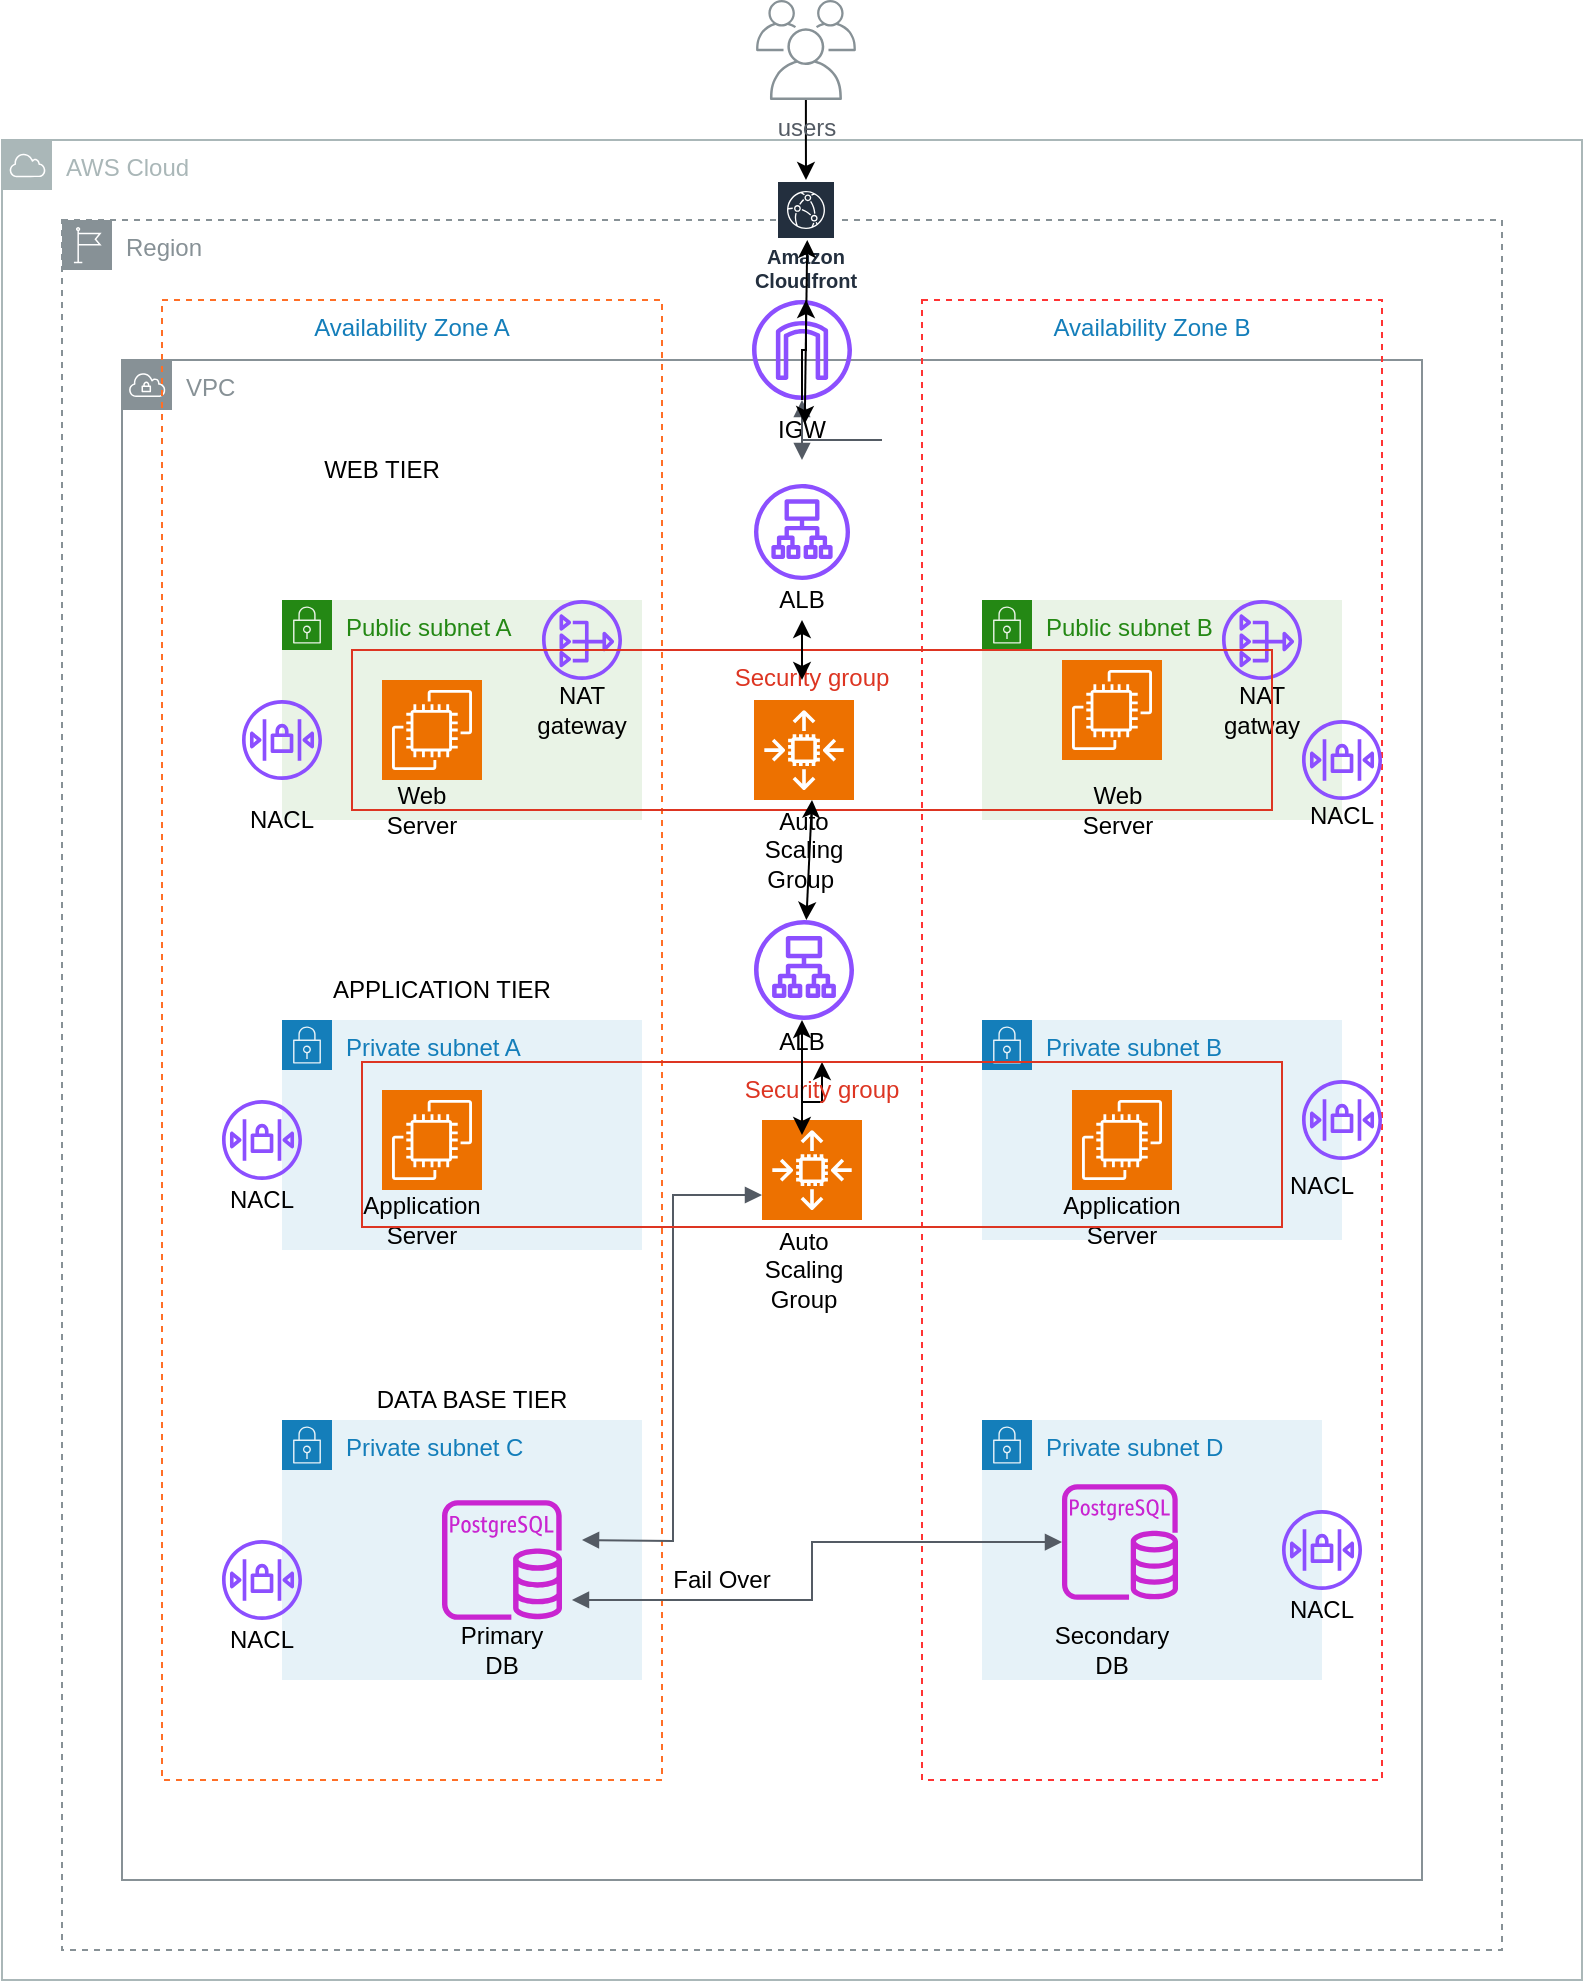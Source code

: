 <mxfile version="22.0.2" type="device">
  <diagram name="Page-1" id="oe0Oz8KAUVIGNpBEa4e6">
    <mxGraphModel dx="880" dy="1632" grid="1" gridSize="10" guides="1" tooltips="1" connect="1" arrows="1" fold="1" page="1" pageScale="1" pageWidth="850" pageHeight="1100" math="0" shadow="0">
      <root>
        <mxCell id="0" />
        <mxCell id="1" parent="0" />
        <mxCell id="6js2c25mSyATxY6CSt37-72" value="VPC" style="sketch=0;outlineConnect=0;gradientColor=none;html=1;whiteSpace=wrap;fontSize=12;fontStyle=0;shape=mxgraph.aws4.group;grIcon=mxgraph.aws4.group_vpc;strokeColor=#879196;fillColor=none;verticalAlign=top;align=left;spacingLeft=30;fontColor=#879196;dashed=0;" vertex="1" parent="1">
          <mxGeometry x="100" y="150" width="650" height="760" as="geometry" />
        </mxCell>
        <mxCell id="6js2c25mSyATxY6CSt37-2" value="AWS Cloud" style="sketch=0;outlineConnect=0;gradientColor=none;html=1;whiteSpace=wrap;fontSize=12;fontStyle=0;shape=mxgraph.aws4.group;grIcon=mxgraph.aws4.group_aws_cloud;strokeColor=#AAB7B8;fillColor=none;verticalAlign=top;align=left;spacingLeft=30;fontColor=#AAB7B8;dashed=0;" vertex="1" parent="1">
          <mxGeometry x="40" y="40" width="790" height="920" as="geometry" />
        </mxCell>
        <mxCell id="6js2c25mSyATxY6CSt37-3" value="Region" style="sketch=0;outlineConnect=0;gradientColor=none;html=1;whiteSpace=wrap;fontSize=12;fontStyle=0;shape=mxgraph.aws4.group;grIcon=mxgraph.aws4.group_region;strokeColor=#879196;fillColor=none;verticalAlign=top;align=left;spacingLeft=30;fontColor=#879196;dashed=1;" vertex="1" parent="1">
          <mxGeometry x="70" y="80" width="720" height="865" as="geometry" />
        </mxCell>
        <mxCell id="6js2c25mSyATxY6CSt37-6" value="Availability Zone A" style="fillColor=none;strokeColor=#FF6E26;dashed=1;verticalAlign=top;fontStyle=0;fontColor=#147EBA;whiteSpace=wrap;html=1;" vertex="1" parent="1">
          <mxGeometry x="120" y="120" width="250" height="740" as="geometry" />
        </mxCell>
        <mxCell id="6js2c25mSyATxY6CSt37-7" value="Availability Zone B" style="fillColor=none;strokeColor=#FF3333;dashed=1;verticalAlign=top;fontStyle=0;fontColor=#147EBA;whiteSpace=wrap;html=1;" vertex="1" parent="1">
          <mxGeometry x="500" y="120" width="230" height="740" as="geometry" />
        </mxCell>
        <mxCell id="6js2c25mSyATxY6CSt37-8" value="Public subnet A" style="points=[[0,0],[0.25,0],[0.5,0],[0.75,0],[1,0],[1,0.25],[1,0.5],[1,0.75],[1,1],[0.75,1],[0.5,1],[0.25,1],[0,1],[0,0.75],[0,0.5],[0,0.25]];outlineConnect=0;gradientColor=none;html=1;whiteSpace=wrap;fontSize=12;fontStyle=0;container=1;pointerEvents=0;collapsible=0;recursiveResize=0;shape=mxgraph.aws4.group;grIcon=mxgraph.aws4.group_security_group;grStroke=0;strokeColor=#248814;fillColor=#E9F3E6;verticalAlign=top;align=left;spacingLeft=30;fontColor=#248814;dashed=0;" vertex="1" parent="1">
          <mxGeometry x="180" y="270" width="180" height="110" as="geometry" />
        </mxCell>
        <mxCell id="6js2c25mSyATxY6CSt37-27" value="" style="sketch=0;outlineConnect=0;fontColor=#232F3E;gradientColor=none;fillColor=#8C4FFF;strokeColor=none;dashed=0;verticalLabelPosition=bottom;verticalAlign=top;align=center;html=1;fontSize=12;fontStyle=0;aspect=fixed;pointerEvents=1;shape=mxgraph.aws4.network_access_control_list;" vertex="1" parent="6js2c25mSyATxY6CSt37-8">
          <mxGeometry x="-20" y="50" width="40" height="40" as="geometry" />
        </mxCell>
        <mxCell id="6js2c25mSyATxY6CSt37-42" value="Web Server" style="text;html=1;strokeColor=none;fillColor=none;align=center;verticalAlign=middle;whiteSpace=wrap;rounded=0;" vertex="1" parent="6js2c25mSyATxY6CSt37-8">
          <mxGeometry x="40" y="90" width="60" height="30" as="geometry" />
        </mxCell>
        <mxCell id="6js2c25mSyATxY6CSt37-45" value="NAT gateway" style="text;html=1;strokeColor=none;fillColor=none;align=center;verticalAlign=middle;whiteSpace=wrap;rounded=0;" vertex="1" parent="6js2c25mSyATxY6CSt37-8">
          <mxGeometry x="120" y="40" width="60" height="30" as="geometry" />
        </mxCell>
        <mxCell id="6js2c25mSyATxY6CSt37-25" value="" style="sketch=0;outlineConnect=0;fontColor=#232F3E;gradientColor=none;fillColor=#8C4FFF;strokeColor=none;dashed=0;verticalLabelPosition=bottom;verticalAlign=top;align=center;html=1;fontSize=12;fontStyle=0;aspect=fixed;pointerEvents=1;shape=mxgraph.aws4.nat_gateway;" vertex="1" parent="6js2c25mSyATxY6CSt37-8">
          <mxGeometry x="130" width="40" height="40" as="geometry" />
        </mxCell>
        <mxCell id="6js2c25mSyATxY6CSt37-9" value="Public subnet B" style="points=[[0,0],[0.25,0],[0.5,0],[0.75,0],[1,0],[1,0.25],[1,0.5],[1,0.75],[1,1],[0.75,1],[0.5,1],[0.25,1],[0,1],[0,0.75],[0,0.5],[0,0.25]];outlineConnect=0;gradientColor=none;html=1;whiteSpace=wrap;fontSize=12;fontStyle=0;container=1;pointerEvents=0;collapsible=0;recursiveResize=0;shape=mxgraph.aws4.group;grIcon=mxgraph.aws4.group_security_group;grStroke=0;strokeColor=#248814;fillColor=#E9F3E6;verticalAlign=top;align=left;spacingLeft=30;fontColor=#248814;dashed=0;" vertex="1" parent="1">
          <mxGeometry x="530" y="270" width="180" height="110" as="geometry" />
        </mxCell>
        <mxCell id="6js2c25mSyATxY6CSt37-15" value="" style="sketch=0;points=[[0,0,0],[0.25,0,0],[0.5,0,0],[0.75,0,0],[1,0,0],[0,1,0],[0.25,1,0],[0.5,1,0],[0.75,1,0],[1,1,0],[0,0.25,0],[0,0.5,0],[0,0.75,0],[1,0.25,0],[1,0.5,0],[1,0.75,0]];outlineConnect=0;fontColor=#232F3E;fillColor=#ED7100;strokeColor=#ffffff;dashed=0;verticalLabelPosition=bottom;verticalAlign=top;align=center;html=1;fontSize=12;fontStyle=0;aspect=fixed;shape=mxgraph.aws4.resourceIcon;resIcon=mxgraph.aws4.ec2;" vertex="1" parent="6js2c25mSyATxY6CSt37-9">
          <mxGeometry x="40" y="30" width="50" height="50" as="geometry" />
        </mxCell>
        <mxCell id="6js2c25mSyATxY6CSt37-26" value="" style="sketch=0;outlineConnect=0;fontColor=#232F3E;gradientColor=none;fillColor=#8C4FFF;strokeColor=none;dashed=0;verticalLabelPosition=bottom;verticalAlign=top;align=center;html=1;fontSize=12;fontStyle=0;aspect=fixed;pointerEvents=1;shape=mxgraph.aws4.nat_gateway;" vertex="1" parent="6js2c25mSyATxY6CSt37-9">
          <mxGeometry x="120" width="40" height="40" as="geometry" />
        </mxCell>
        <mxCell id="6js2c25mSyATxY6CSt37-46" value="NAT gatway" style="text;html=1;strokeColor=none;fillColor=none;align=center;verticalAlign=middle;whiteSpace=wrap;rounded=0;" vertex="1" parent="6js2c25mSyATxY6CSt37-9">
          <mxGeometry x="110" y="40" width="60" height="30" as="geometry" />
        </mxCell>
        <mxCell id="6js2c25mSyATxY6CSt37-10" value="Private subnet A" style="points=[[0,0],[0.25,0],[0.5,0],[0.75,0],[1,0],[1,0.25],[1,0.5],[1,0.75],[1,1],[0.75,1],[0.5,1],[0.25,1],[0,1],[0,0.75],[0,0.5],[0,0.25]];outlineConnect=0;gradientColor=none;html=1;whiteSpace=wrap;fontSize=12;fontStyle=0;container=1;pointerEvents=0;collapsible=0;recursiveResize=0;shape=mxgraph.aws4.group;grIcon=mxgraph.aws4.group_security_group;grStroke=0;strokeColor=#147EBA;fillColor=#E6F2F8;verticalAlign=top;align=left;spacingLeft=30;fontColor=#147EBA;dashed=0;" vertex="1" parent="1">
          <mxGeometry x="180" y="480" width="180" height="115" as="geometry" />
        </mxCell>
        <mxCell id="6js2c25mSyATxY6CSt37-70" value="Application Server" style="text;html=1;strokeColor=none;fillColor=none;align=center;verticalAlign=middle;whiteSpace=wrap;rounded=0;" vertex="1" parent="6js2c25mSyATxY6CSt37-10">
          <mxGeometry x="40" y="85" width="60" height="30" as="geometry" />
        </mxCell>
        <mxCell id="6js2c25mSyATxY6CSt37-11" value="Private subnet B" style="points=[[0,0],[0.25,0],[0.5,0],[0.75,0],[1,0],[1,0.25],[1,0.5],[1,0.75],[1,1],[0.75,1],[0.5,1],[0.25,1],[0,1],[0,0.75],[0,0.5],[0,0.25]];outlineConnect=0;gradientColor=none;html=1;whiteSpace=wrap;fontSize=12;fontStyle=0;container=1;pointerEvents=0;collapsible=0;recursiveResize=0;shape=mxgraph.aws4.group;grIcon=mxgraph.aws4.group_security_group;grStroke=0;strokeColor=#147EBA;fillColor=#E6F2F8;verticalAlign=top;align=left;spacingLeft=30;fontColor=#147EBA;dashed=0;" vertex="1" parent="1">
          <mxGeometry x="530" y="480" width="180" height="110" as="geometry" />
        </mxCell>
        <mxCell id="6js2c25mSyATxY6CSt37-17" value="" style="sketch=0;points=[[0,0,0],[0.25,0,0],[0.5,0,0],[0.75,0,0],[1,0,0],[0,1,0],[0.25,1,0],[0.5,1,0],[0.75,1,0],[1,1,0],[0,0.25,0],[0,0.5,0],[0,0.75,0],[1,0.25,0],[1,0.5,0],[1,0.75,0]];outlineConnect=0;fontColor=#232F3E;fillColor=#ED7100;strokeColor=#ffffff;dashed=0;verticalLabelPosition=bottom;verticalAlign=top;align=center;html=1;fontSize=12;fontStyle=0;aspect=fixed;shape=mxgraph.aws4.resourceIcon;resIcon=mxgraph.aws4.ec2;" vertex="1" parent="6js2c25mSyATxY6CSt37-11">
          <mxGeometry x="45" y="35" width="50" height="50" as="geometry" />
        </mxCell>
        <mxCell id="6js2c25mSyATxY6CSt37-12" value="Private subnet C" style="points=[[0,0],[0.25,0],[0.5,0],[0.75,0],[1,0],[1,0.25],[1,0.5],[1,0.75],[1,1],[0.75,1],[0.5,1],[0.25,1],[0,1],[0,0.75],[0,0.5],[0,0.25]];outlineConnect=0;gradientColor=none;html=1;whiteSpace=wrap;fontSize=12;fontStyle=0;container=1;pointerEvents=0;collapsible=0;recursiveResize=0;shape=mxgraph.aws4.group;grIcon=mxgraph.aws4.group_security_group;grStroke=0;strokeColor=#147EBA;fillColor=#E6F2F8;verticalAlign=top;align=left;spacingLeft=30;fontColor=#147EBA;dashed=0;" vertex="1" parent="1">
          <mxGeometry x="180" y="680" width="180" height="130" as="geometry" />
        </mxCell>
        <mxCell id="6js2c25mSyATxY6CSt37-18" value="" style="sketch=0;outlineConnect=0;fontColor=#232F3E;gradientColor=none;fillColor=#C925D1;strokeColor=none;dashed=0;verticalLabelPosition=bottom;verticalAlign=top;align=center;html=1;fontSize=12;fontStyle=0;aspect=fixed;pointerEvents=1;shape=mxgraph.aws4.rds_postgresql_instance;" vertex="1" parent="6js2c25mSyATxY6CSt37-12">
          <mxGeometry x="80" y="40" width="60" height="60" as="geometry" />
        </mxCell>
        <mxCell id="6js2c25mSyATxY6CSt37-66" value="Primary DB" style="text;html=1;strokeColor=none;fillColor=none;align=center;verticalAlign=middle;whiteSpace=wrap;rounded=0;" vertex="1" parent="6js2c25mSyATxY6CSt37-12">
          <mxGeometry x="80" y="100" width="60" height="30" as="geometry" />
        </mxCell>
        <mxCell id="6js2c25mSyATxY6CSt37-13" value="Private subnet D" style="points=[[0,0],[0.25,0],[0.5,0],[0.75,0],[1,0],[1,0.25],[1,0.5],[1,0.75],[1,1],[0.75,1],[0.5,1],[0.25,1],[0,1],[0,0.75],[0,0.5],[0,0.25]];outlineConnect=0;gradientColor=none;html=1;whiteSpace=wrap;fontSize=12;fontStyle=0;container=1;pointerEvents=0;collapsible=0;recursiveResize=0;shape=mxgraph.aws4.group;grIcon=mxgraph.aws4.group_security_group;grStroke=0;strokeColor=#147EBA;fillColor=#E6F2F8;verticalAlign=top;align=left;spacingLeft=30;fontColor=#147EBA;dashed=0;" vertex="1" parent="1">
          <mxGeometry x="530" y="680" width="170" height="130" as="geometry" />
        </mxCell>
        <mxCell id="6js2c25mSyATxY6CSt37-67" value="Secondary DB" style="text;html=1;strokeColor=none;fillColor=none;align=center;verticalAlign=middle;whiteSpace=wrap;rounded=0;" vertex="1" parent="6js2c25mSyATxY6CSt37-13">
          <mxGeometry x="35" y="100" width="60" height="30" as="geometry" />
        </mxCell>
        <mxCell id="6js2c25mSyATxY6CSt37-14" value="" style="sketch=0;points=[[0,0,0],[0.25,0,0],[0.5,0,0],[0.75,0,0],[1,0,0],[0,1,0],[0.25,1,0],[0.5,1,0],[0.75,1,0],[1,1,0],[0,0.25,0],[0,0.5,0],[0,0.75,0],[1,0.25,0],[1,0.5,0],[1,0.75,0]];outlineConnect=0;fontColor=#232F3E;fillColor=#ED7100;strokeColor=#ffffff;dashed=0;verticalLabelPosition=bottom;verticalAlign=top;align=center;html=1;fontSize=12;fontStyle=0;aspect=fixed;shape=mxgraph.aws4.resourceIcon;resIcon=mxgraph.aws4.ec2;" vertex="1" parent="1">
          <mxGeometry x="230" y="310" width="50" height="50" as="geometry" />
        </mxCell>
        <mxCell id="6js2c25mSyATxY6CSt37-16" value="" style="sketch=0;points=[[0,0,0],[0.25,0,0],[0.5,0,0],[0.75,0,0],[1,0,0],[0,1,0],[0.25,1,0],[0.5,1,0],[0.75,1,0],[1,1,0],[0,0.25,0],[0,0.5,0],[0,0.75,0],[1,0.25,0],[1,0.5,0],[1,0.75,0]];outlineConnect=0;fontColor=#232F3E;fillColor=#ED7100;strokeColor=#ffffff;dashed=0;verticalLabelPosition=bottom;verticalAlign=top;align=center;html=1;fontSize=12;fontStyle=0;aspect=fixed;shape=mxgraph.aws4.resourceIcon;resIcon=mxgraph.aws4.ec2;" vertex="1" parent="1">
          <mxGeometry x="230" y="515" width="50" height="50" as="geometry" />
        </mxCell>
        <mxCell id="6js2c25mSyATxY6CSt37-20" value="" style="sketch=0;outlineConnect=0;fontColor=#232F3E;gradientColor=none;fillColor=#C925D1;strokeColor=none;dashed=0;verticalLabelPosition=bottom;verticalAlign=top;align=center;html=1;fontSize=12;fontStyle=0;aspect=fixed;pointerEvents=1;shape=mxgraph.aws4.rds_postgresql_instance;" vertex="1" parent="1">
          <mxGeometry x="570" y="712" width="58" height="58" as="geometry" />
        </mxCell>
        <mxCell id="6js2c25mSyATxY6CSt37-112" style="edgeStyle=orthogonalEdgeStyle;rounded=0;orthogonalLoop=1;jettySize=auto;html=1;" edge="1" parent="1" source="6js2c25mSyATxY6CSt37-23">
          <mxGeometry relative="1" as="geometry">
            <mxPoint x="450" y="110" as="targetPoint" />
          </mxGeometry>
        </mxCell>
        <mxCell id="6js2c25mSyATxY6CSt37-23" value="" style="sketch=0;outlineConnect=0;fontColor=#232F3E;gradientColor=none;fillColor=#8C4FFF;strokeColor=none;dashed=0;verticalLabelPosition=bottom;verticalAlign=top;align=center;html=1;fontSize=12;fontStyle=0;aspect=fixed;pointerEvents=1;shape=mxgraph.aws4.internet_gateway;" vertex="1" parent="1">
          <mxGeometry x="415" y="120" width="50" height="50" as="geometry" />
        </mxCell>
        <mxCell id="6js2c25mSyATxY6CSt37-28" value="" style="sketch=0;outlineConnect=0;fontColor=#232F3E;gradientColor=none;fillColor=#8C4FFF;strokeColor=none;dashed=0;verticalLabelPosition=bottom;verticalAlign=top;align=center;html=1;fontSize=12;fontStyle=0;aspect=fixed;pointerEvents=1;shape=mxgraph.aws4.network_access_control_list;" vertex="1" parent="1">
          <mxGeometry x="690" y="330" width="40" height="40" as="geometry" />
        </mxCell>
        <mxCell id="6js2c25mSyATxY6CSt37-30" value="" style="sketch=0;outlineConnect=0;fontColor=#232F3E;gradientColor=none;fillColor=#8C4FFF;strokeColor=none;dashed=0;verticalLabelPosition=bottom;verticalAlign=top;align=center;html=1;fontSize=12;fontStyle=0;aspect=fixed;pointerEvents=1;shape=mxgraph.aws4.network_access_control_list;" vertex="1" parent="1">
          <mxGeometry x="690" y="510" width="40" height="40" as="geometry" />
        </mxCell>
        <mxCell id="6js2c25mSyATxY6CSt37-31" value="" style="sketch=0;points=[[0,0,0],[0.25,0,0],[0.5,0,0],[0.75,0,0],[1,0,0],[0,1,0],[0.25,1,0],[0.5,1,0],[0.75,1,0],[1,1,0],[0,0.25,0],[0,0.5,0],[0,0.75,0],[1,0.25,0],[1,0.5,0],[1,0.75,0]];outlineConnect=0;fontColor=#232F3E;fillColor=#ED7100;strokeColor=#ffffff;dashed=0;verticalLabelPosition=bottom;verticalAlign=top;align=center;html=1;fontSize=12;fontStyle=0;aspect=fixed;shape=mxgraph.aws4.resourceIcon;resIcon=mxgraph.aws4.auto_scaling2;" vertex="1" parent="1">
          <mxGeometry x="416" y="320" width="50" height="50" as="geometry" />
        </mxCell>
        <mxCell id="6js2c25mSyATxY6CSt37-32" value="" style="sketch=0;points=[[0,0,0],[0.25,0,0],[0.5,0,0],[0.75,0,0],[1,0,0],[0,1,0],[0.25,1,0],[0.5,1,0],[0.75,1,0],[1,1,0],[0,0.25,0],[0,0.5,0],[0,0.75,0],[1,0.25,0],[1,0.5,0],[1,0.75,0]];outlineConnect=0;fontColor=#232F3E;fillColor=#ED7100;strokeColor=#ffffff;dashed=0;verticalLabelPosition=bottom;verticalAlign=top;align=center;html=1;fontSize=12;fontStyle=0;aspect=fixed;shape=mxgraph.aws4.resourceIcon;resIcon=mxgraph.aws4.auto_scaling2;" vertex="1" parent="1">
          <mxGeometry x="420" y="530" width="50" height="50" as="geometry" />
        </mxCell>
        <mxCell id="6js2c25mSyATxY6CSt37-36" value="" style="sketch=0;outlineConnect=0;fontColor=#232F3E;gradientColor=none;fillColor=#8C4FFF;strokeColor=none;dashed=0;verticalLabelPosition=bottom;verticalAlign=top;align=center;html=1;fontSize=12;fontStyle=0;aspect=fixed;pointerEvents=1;shape=mxgraph.aws4.application_load_balancer;" vertex="1" parent="1">
          <mxGeometry x="416" y="212" width="48" height="48" as="geometry" />
        </mxCell>
        <mxCell id="6js2c25mSyATxY6CSt37-37" value="" style="sketch=0;outlineConnect=0;fontColor=#232F3E;gradientColor=none;fillColor=#8C4FFF;strokeColor=none;dashed=0;verticalLabelPosition=bottom;verticalAlign=top;align=center;html=1;fontSize=12;fontStyle=0;aspect=fixed;pointerEvents=1;shape=mxgraph.aws4.application_load_balancer;" vertex="1" parent="1">
          <mxGeometry x="416" y="430" width="50" height="50" as="geometry" />
        </mxCell>
        <mxCell id="6js2c25mSyATxY6CSt37-43" value="Web Server" style="text;html=1;strokeColor=none;fillColor=none;align=center;verticalAlign=middle;whiteSpace=wrap;rounded=0;" vertex="1" parent="1">
          <mxGeometry x="568" y="360" width="60" height="30" as="geometry" />
        </mxCell>
        <mxCell id="6js2c25mSyATxY6CSt37-113" value="" style="edgeStyle=orthogonalEdgeStyle;rounded=0;orthogonalLoop=1;jettySize=auto;html=1;" edge="1" parent="1" source="6js2c25mSyATxY6CSt37-44" target="6js2c25mSyATxY6CSt37-96">
          <mxGeometry relative="1" as="geometry" />
        </mxCell>
        <mxCell id="6js2c25mSyATxY6CSt37-44" value="IGW" style="text;html=1;strokeColor=none;fillColor=none;align=center;verticalAlign=middle;whiteSpace=wrap;rounded=0;" vertex="1" parent="1">
          <mxGeometry x="410" y="170" width="60" height="30" as="geometry" />
        </mxCell>
        <mxCell id="6js2c25mSyATxY6CSt37-56" value="Auto Scaling Group&amp;nbsp;" style="text;html=1;strokeColor=none;fillColor=none;align=center;verticalAlign=middle;whiteSpace=wrap;rounded=0;" vertex="1" parent="1">
          <mxGeometry x="411" y="380" width="60" height="30" as="geometry" />
        </mxCell>
        <mxCell id="6js2c25mSyATxY6CSt37-58" value="Auto Scaling Group" style="text;html=1;strokeColor=none;fillColor=none;align=center;verticalAlign=middle;whiteSpace=wrap;rounded=0;" vertex="1" parent="1">
          <mxGeometry x="411" y="590" width="60" height="30" as="geometry" />
        </mxCell>
        <mxCell id="6js2c25mSyATxY6CSt37-120" value="" style="edgeStyle=orthogonalEdgeStyle;rounded=0;orthogonalLoop=1;jettySize=auto;html=1;" edge="1" parent="1" source="6js2c25mSyATxY6CSt37-59" target="6js2c25mSyATxY6CSt37-103">
          <mxGeometry relative="1" as="geometry" />
        </mxCell>
        <mxCell id="6js2c25mSyATxY6CSt37-59" value="ALB" style="text;html=1;strokeColor=none;fillColor=none;align=center;verticalAlign=middle;whiteSpace=wrap;rounded=0;" vertex="1" parent="1">
          <mxGeometry x="410" y="480" width="60" height="21" as="geometry" />
        </mxCell>
        <mxCell id="6js2c25mSyATxY6CSt37-62" value="NACL" style="text;html=1;strokeColor=none;fillColor=none;align=center;verticalAlign=middle;whiteSpace=wrap;rounded=0;" vertex="1" parent="1">
          <mxGeometry x="150" y="370" width="60" height="20" as="geometry" />
        </mxCell>
        <mxCell id="6js2c25mSyATxY6CSt37-63" value="NACL" style="text;html=1;strokeColor=none;fillColor=none;align=center;verticalAlign=middle;whiteSpace=wrap;rounded=0;" vertex="1" parent="1">
          <mxGeometry x="680" y="365" width="60" height="25" as="geometry" />
        </mxCell>
        <mxCell id="6js2c25mSyATxY6CSt37-29" value="" style="sketch=0;outlineConnect=0;fontColor=#232F3E;gradientColor=none;fillColor=#8C4FFF;strokeColor=none;dashed=0;verticalLabelPosition=bottom;verticalAlign=top;align=center;html=1;fontSize=12;fontStyle=0;aspect=fixed;pointerEvents=1;shape=mxgraph.aws4.network_access_control_list;" vertex="1" parent="1">
          <mxGeometry x="150" y="520" width="40" height="40" as="geometry" />
        </mxCell>
        <mxCell id="6js2c25mSyATxY6CSt37-64" value="NACL" style="text;html=1;strokeColor=none;fillColor=none;align=center;verticalAlign=middle;whiteSpace=wrap;rounded=0;" vertex="1" parent="1">
          <mxGeometry x="140" y="560" width="60" height="20" as="geometry" />
        </mxCell>
        <mxCell id="6js2c25mSyATxY6CSt37-65" value="NACL" style="text;html=1;strokeColor=none;fillColor=none;align=center;verticalAlign=middle;whiteSpace=wrap;rounded=0;" vertex="1" parent="1">
          <mxGeometry x="670" y="555" width="60" height="15" as="geometry" />
        </mxCell>
        <mxCell id="6js2c25mSyATxY6CSt37-69" value="ALB" style="text;html=1;strokeColor=none;fillColor=none;align=center;verticalAlign=middle;whiteSpace=wrap;rounded=0;flipV=0;flipH=1;" vertex="1" parent="1">
          <mxGeometry x="410" y="260" width="60" height="20" as="geometry" />
        </mxCell>
        <mxCell id="6js2c25mSyATxY6CSt37-71" value="Application Server" style="text;html=1;strokeColor=none;fillColor=none;align=center;verticalAlign=middle;whiteSpace=wrap;rounded=0;" vertex="1" parent="1">
          <mxGeometry x="570" y="565" width="60" height="30" as="geometry" />
        </mxCell>
        <mxCell id="6js2c25mSyATxY6CSt37-86" value="" style="sketch=0;outlineConnect=0;fontColor=#232F3E;gradientColor=none;fillColor=#8C4FFF;strokeColor=none;dashed=0;verticalLabelPosition=bottom;verticalAlign=top;align=center;html=1;fontSize=12;fontStyle=0;aspect=fixed;pointerEvents=1;shape=mxgraph.aws4.network_access_control_list;" vertex="1" parent="1">
          <mxGeometry x="150" y="740" width="40" height="40" as="geometry" />
        </mxCell>
        <mxCell id="6js2c25mSyATxY6CSt37-87" value="" style="sketch=0;outlineConnect=0;fontColor=#232F3E;gradientColor=none;fillColor=#8C4FFF;strokeColor=none;dashed=0;verticalLabelPosition=bottom;verticalAlign=top;align=center;html=1;fontSize=12;fontStyle=0;aspect=fixed;pointerEvents=1;shape=mxgraph.aws4.network_access_control_list;" vertex="1" parent="1">
          <mxGeometry x="680" y="725" width="40" height="40" as="geometry" />
        </mxCell>
        <mxCell id="6js2c25mSyATxY6CSt37-88" value="NACL" style="text;html=1;strokeColor=none;fillColor=none;align=center;verticalAlign=middle;whiteSpace=wrap;rounded=0;" vertex="1" parent="1">
          <mxGeometry x="140" y="780" width="60" height="20" as="geometry" />
        </mxCell>
        <mxCell id="6js2c25mSyATxY6CSt37-89" value="NACL" style="text;html=1;strokeColor=none;fillColor=none;align=center;verticalAlign=middle;whiteSpace=wrap;rounded=0;" vertex="1" parent="1">
          <mxGeometry x="670" y="760" width="60" height="30" as="geometry" />
        </mxCell>
        <mxCell id="6js2c25mSyATxY6CSt37-92" value="" style="edgeStyle=orthogonalEdgeStyle;html=1;endArrow=block;elbow=vertical;startArrow=block;startFill=1;endFill=1;strokeColor=#545B64;rounded=0;exitX=1.083;exitY=0.834;exitDx=0;exitDy=0;exitPerimeter=0;" edge="1" parent="1" source="6js2c25mSyATxY6CSt37-18" target="6js2c25mSyATxY6CSt37-20">
          <mxGeometry width="100" relative="1" as="geometry">
            <mxPoint x="365" y="765" as="sourcePoint" />
            <mxPoint x="465" y="765" as="targetPoint" />
          </mxGeometry>
        </mxCell>
        <mxCell id="6js2c25mSyATxY6CSt37-93" value="" style="edgeStyle=orthogonalEdgeStyle;html=1;endArrow=block;elbow=vertical;startArrow=block;startFill=1;endFill=1;strokeColor=#545B64;rounded=0;entryX=0;entryY=0.75;entryDx=0;entryDy=0;entryPerimeter=0;" edge="1" parent="1" target="6js2c25mSyATxY6CSt37-32">
          <mxGeometry width="100" relative="1" as="geometry">
            <mxPoint x="330" y="740" as="sourcePoint" />
            <mxPoint x="430" y="740" as="targetPoint" />
          </mxGeometry>
        </mxCell>
        <mxCell id="6js2c25mSyATxY6CSt37-94" value="Fail Over" style="text;html=1;strokeColor=none;fillColor=none;align=center;verticalAlign=middle;whiteSpace=wrap;rounded=0;" vertex="1" parent="1">
          <mxGeometry x="370" y="745" width="60" height="30" as="geometry" />
        </mxCell>
        <mxCell id="6js2c25mSyATxY6CSt37-96" value="Amazon Cloudfront" style="sketch=0;outlineConnect=0;fontColor=#232F3E;gradientColor=none;strokeColor=#ffffff;fillColor=#232F3E;dashed=0;verticalLabelPosition=middle;verticalAlign=bottom;align=center;html=1;whiteSpace=wrap;fontSize=10;fontStyle=1;spacing=3;shape=mxgraph.aws4.productIcon;prIcon=mxgraph.aws4.cloudfront;" vertex="1" parent="1">
          <mxGeometry x="427" y="60" width="30" height="60" as="geometry" />
        </mxCell>
        <mxCell id="6js2c25mSyATxY6CSt37-104" value="" style="edgeStyle=orthogonalEdgeStyle;rounded=0;orthogonalLoop=1;jettySize=auto;html=1;" edge="1" parent="1" source="6js2c25mSyATxY6CSt37-97" target="6js2c25mSyATxY6CSt37-96">
          <mxGeometry relative="1" as="geometry" />
        </mxCell>
        <mxCell id="6js2c25mSyATxY6CSt37-97" value="users" style="sketch=0;outlineConnect=0;gradientColor=none;fontColor=#545B64;strokeColor=none;fillColor=#879196;dashed=0;verticalLabelPosition=bottom;verticalAlign=top;align=center;html=1;fontSize=12;fontStyle=0;aspect=fixed;shape=mxgraph.aws4.illustration_users;pointerEvents=1" vertex="1" parent="1">
          <mxGeometry x="417" y="-30" width="50" height="50" as="geometry" />
        </mxCell>
        <mxCell id="6js2c25mSyATxY6CSt37-101" value="Security group" style="fillColor=none;strokeColor=#DD3522;verticalAlign=top;fontStyle=0;fontColor=#DD3522;whiteSpace=wrap;html=1;" vertex="1" parent="1">
          <mxGeometry x="215" y="295" width="460" height="80" as="geometry" />
        </mxCell>
        <mxCell id="6js2c25mSyATxY6CSt37-103" value="Security group" style="fillColor=none;strokeColor=#DD3522;verticalAlign=top;fontStyle=0;fontColor=#DD3522;whiteSpace=wrap;html=1;" vertex="1" parent="1">
          <mxGeometry x="220" y="501" width="460" height="82.5" as="geometry" />
        </mxCell>
        <mxCell id="6js2c25mSyATxY6CSt37-106" value="" style="edgeStyle=orthogonalEdgeStyle;html=1;endArrow=block;elbow=vertical;startArrow=block;startFill=1;endFill=1;strokeColor=#545B64;rounded=0;" edge="1" parent="1">
          <mxGeometry width="100" relative="1" as="geometry">
            <mxPoint x="440" y="200" as="sourcePoint" />
            <mxPoint x="440" y="170" as="targetPoint" />
            <Array as="points">
              <mxPoint x="480" y="190" />
              <mxPoint x="480" y="190" />
            </Array>
          </mxGeometry>
        </mxCell>
        <mxCell id="6js2c25mSyATxY6CSt37-111" value="" style="endArrow=classic;startArrow=classic;html=1;rounded=0;" edge="1" parent="1">
          <mxGeometry width="50" height="50" relative="1" as="geometry">
            <mxPoint x="441.369" y="182.001" as="sourcePoint" />
            <mxPoint x="442.629" y="90" as="targetPoint" />
          </mxGeometry>
        </mxCell>
        <mxCell id="6js2c25mSyATxY6CSt37-115" value="" style="endArrow=classic;startArrow=classic;html=1;rounded=0;" edge="1" parent="1">
          <mxGeometry width="50" height="50" relative="1" as="geometry">
            <mxPoint x="440" y="310" as="sourcePoint" />
            <mxPoint x="440" y="280" as="targetPoint" />
          </mxGeometry>
        </mxCell>
        <mxCell id="6js2c25mSyATxY6CSt37-119" value="" style="endArrow=classic;startArrow=classic;html=1;rounded=0;entryX=0.5;entryY=0;entryDx=0;entryDy=0;" edge="1" parent="1" target="6js2c25mSyATxY6CSt37-59">
          <mxGeometry width="50" height="50" relative="1" as="geometry">
            <mxPoint x="440" y="537.5" as="sourcePoint" />
            <mxPoint x="490" y="487.5" as="targetPoint" />
          </mxGeometry>
        </mxCell>
        <mxCell id="6js2c25mSyATxY6CSt37-121" value="" style="endArrow=classic;startArrow=classic;html=1;rounded=0;" edge="1" parent="1" source="6js2c25mSyATxY6CSt37-37">
          <mxGeometry width="50" height="50" relative="1" as="geometry">
            <mxPoint x="395" y="420" as="sourcePoint" />
            <mxPoint x="445" y="370" as="targetPoint" />
          </mxGeometry>
        </mxCell>
        <mxCell id="6js2c25mSyATxY6CSt37-122" value="WEB TIER" style="text;html=1;strokeColor=none;fillColor=none;align=center;verticalAlign=middle;whiteSpace=wrap;rounded=0;" vertex="1" parent="1">
          <mxGeometry x="200" y="190" width="60" height="30" as="geometry" />
        </mxCell>
        <mxCell id="6js2c25mSyATxY6CSt37-123" value="APPLICATION TIER" style="text;html=1;strokeColor=none;fillColor=none;align=center;verticalAlign=middle;whiteSpace=wrap;rounded=0;" vertex="1" parent="1">
          <mxGeometry x="200" y="460" width="120" height="10" as="geometry" />
        </mxCell>
        <mxCell id="6js2c25mSyATxY6CSt37-124" value="DATA BASE TIER" style="text;html=1;strokeColor=none;fillColor=none;align=center;verticalAlign=middle;whiteSpace=wrap;rounded=0;" vertex="1" parent="1">
          <mxGeometry x="220" y="660" width="110" height="20" as="geometry" />
        </mxCell>
      </root>
    </mxGraphModel>
  </diagram>
</mxfile>
